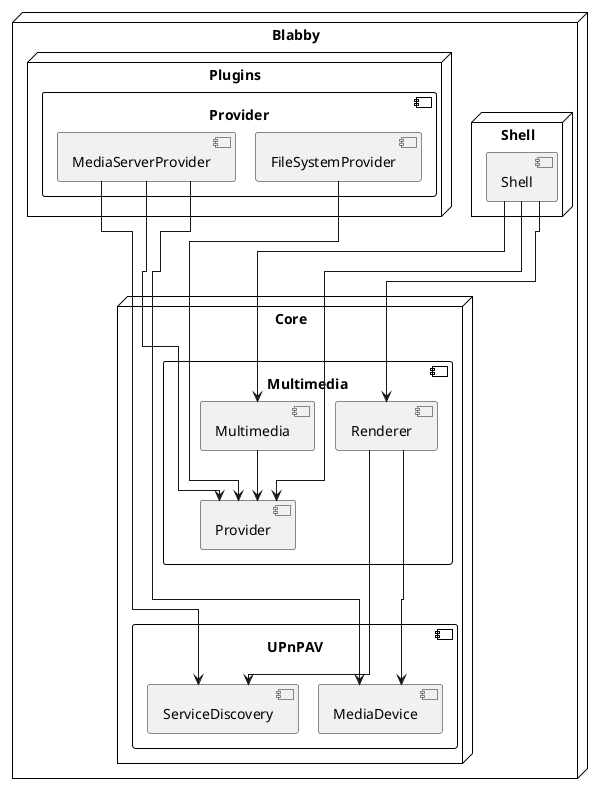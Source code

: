 @startuml inline_umlgraph_1.png
!pragma layout elk
node "Blabby" {
    node "Core" {
        component UPnPAV as upnpav{
            [ServiceDiscovery]
            [MediaDevice]
        }

        component Multimedia as media {
            [Provider]
            [Multimedia]
            [Renderer]

            [Renderer] --> [MediaDevice]
            [Renderer] --> [ServiceDiscovery]

            [Multimedia] --> [Provider]
        }

    }

    node "Shell" {
        component Shell as shell
        shell --> [Multimedia]
        shell --> [Renderer]
        shell --> [Provider]
    }

    node "Plugins" {
        component Provider as provider{
            [MediaServerProvider]
            [FileSystemProvider]

            [MediaServerProvider] --> [Provider]
            [MediaServerProvider] --> [MediaDevice]
            [MediaServerProvider] --> [ServiceDiscovery]
            [FileSystemProvider] --> [Provider]
        }
    }
}
@enduml
@startuml inline_umlgraph_2.png
!pragma layout elk
node "Multimedia"{
    node "Provider"{
        interface Provider
        class ProviderLoader
        class MediaSource
        class MediaItem 
        class MediaItemModel
        class ProviderModel

        class ProviderLoader {
            void loadProvider(QStringList providerFolders);
            std::shared_pointer<ProviderModel> providerModel();
        }

        class Provider {
            QString name();
            Version verion();
            QVector<std::shared_pointer<MediaSource> sources();
            sourceAdded(std::shared_pointer<MediaSource> source);
            sourceRemoved(std::shared_pointer<MediaSource> source);
        }

        class MediaSource{
            QString name();
            MediaItemModel model();
            std::optional<Icon> icon();
        }

        class MediaItem{
            QString name();
            std::optional<Icon> icon();
            QUrl url();
            Type type();
        }

        ProviderLoader --> Provider : creates
        ProviderLoader "1" o-- "1" ProviderModel 
        Provider "1" o-- "1..*" MediaSource
        MediaSource "1" o-- "1" MediaItemModel
        MediaItemModel "1" o-- "*" MediaItem
    }

    node Multimedia {

    }

    node Renderer {

    }
}
@enduml
